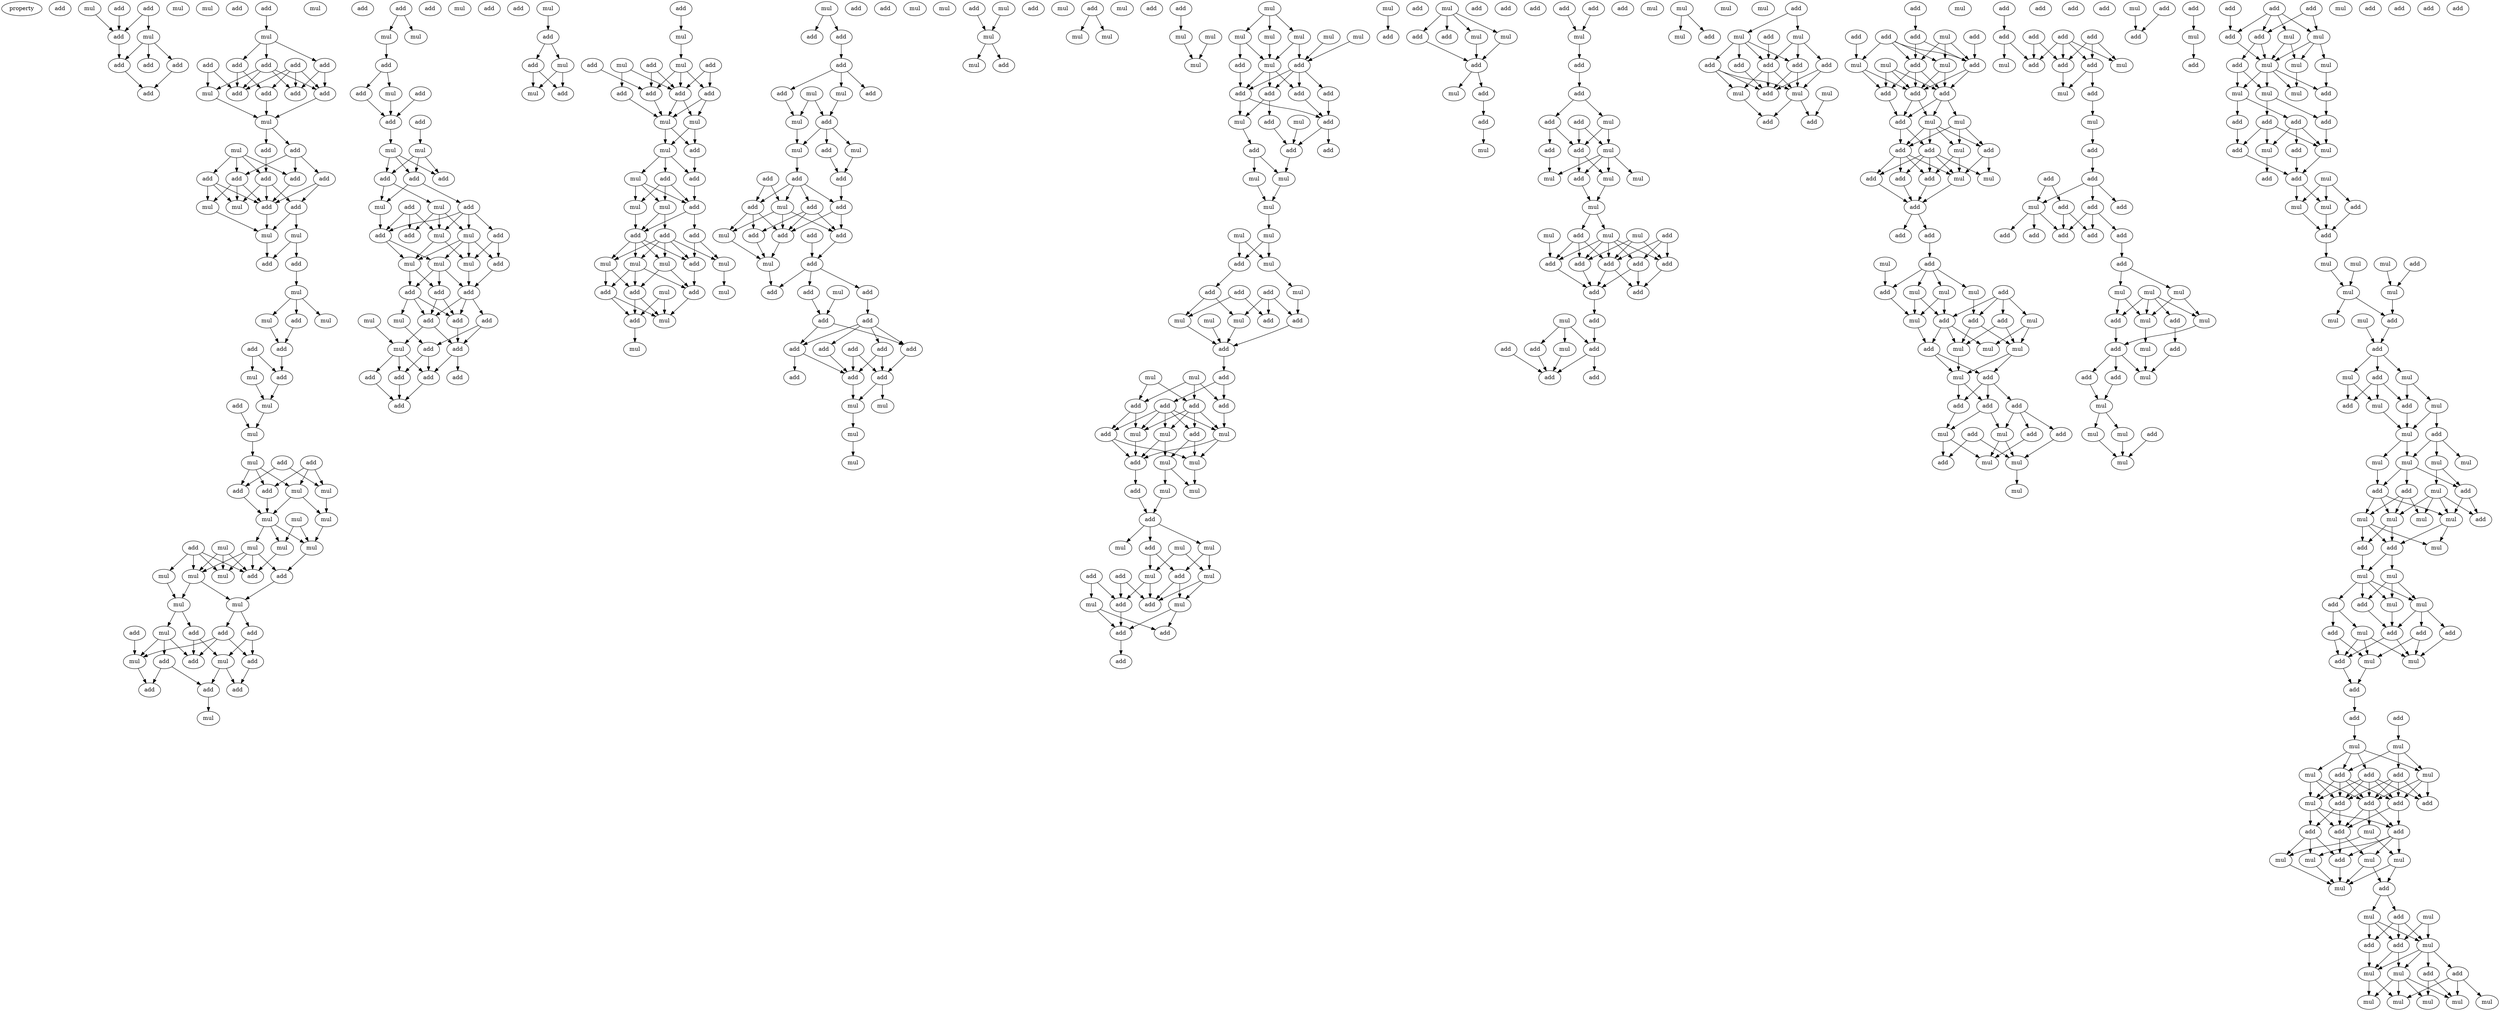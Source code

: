 digraph {
    node [fontcolor=black]
    property [mul=2,lf=2.0]
    0 [ label = add ];
    1 [ label = mul ];
    2 [ label = mul ];
    3 [ label = add ];
    4 [ label = add ];
    5 [ label = mul ];
    6 [ label = add ];
    7 [ label = add ];
    8 [ label = mul ];
    9 [ label = add ];
    10 [ label = add ];
    11 [ label = add ];
    12 [ label = add ];
    13 [ label = add ];
    14 [ label = mul ];
    15 [ label = mul ];
    16 [ label = add ];
    17 [ label = add ];
    18 [ label = add ];
    19 [ label = add ];
    20 [ label = add ];
    21 [ label = add ];
    22 [ label = mul ];
    23 [ label = add ];
    24 [ label = add ];
    25 [ label = add ];
    26 [ label = mul ];
    27 [ label = add ];
    28 [ label = add ];
    29 [ label = mul ];
    30 [ label = add ];
    31 [ label = add ];
    32 [ label = add ];
    33 [ label = add ];
    34 [ label = add ];
    35 [ label = mul ];
    36 [ label = add ];
    37 [ label = add ];
    38 [ label = mul ];
    39 [ label = mul ];
    40 [ label = mul ];
    41 [ label = add ];
    42 [ label = add ];
    43 [ label = mul ];
    44 [ label = add ];
    45 [ label = mul ];
    46 [ label = mul ];
    47 [ label = add ];
    48 [ label = add ];
    49 [ label = mul ];
    50 [ label = add ];
    51 [ label = add ];
    52 [ label = add ];
    53 [ label = mul ];
    54 [ label = mul ];
    55 [ label = add ];
    56 [ label = add ];
    57 [ label = mul ];
    58 [ label = mul ];
    59 [ label = mul ];
    60 [ label = add ];
    61 [ label = add ];
    62 [ label = mul ];
    63 [ label = mul ];
    64 [ label = mul ];
    65 [ label = mul ];
    66 [ label = mul ];
    67 [ label = add ];
    68 [ label = mul ];
    69 [ label = mul ];
    70 [ label = mul ];
    71 [ label = add ];
    72 [ label = add ];
    73 [ label = mul ];
    74 [ label = mul ];
    75 [ label = mul ];
    76 [ label = mul ];
    77 [ label = add ];
    78 [ label = mul ];
    79 [ label = add ];
    80 [ label = add ];
    81 [ label = add ];
    82 [ label = add ];
    83 [ label = add ];
    84 [ label = mul ];
    85 [ label = add ];
    86 [ label = mul ];
    87 [ label = add ];
    88 [ label = add ];
    89 [ label = add ];
    90 [ label = add ];
    91 [ label = mul ];
    92 [ label = mul ];
    93 [ label = mul ];
    94 [ label = add ];
    95 [ label = add ];
    96 [ label = add ];
    97 [ label = mul ];
    98 [ label = mul ];
    99 [ label = add ];
    100 [ label = add ];
    101 [ label = add ];
    102 [ label = mul ];
    103 [ label = mul ];
    104 [ label = add ];
    105 [ label = add ];
    106 [ label = add ];
    107 [ label = add ];
    108 [ label = add ];
    109 [ label = mul ];
    110 [ label = mul ];
    111 [ label = mul ];
    112 [ label = mul ];
    113 [ label = add ];
    114 [ label = add ];
    115 [ label = add ];
    116 [ label = mul ];
    117 [ label = add ];
    118 [ label = mul ];
    119 [ label = mul ];
    120 [ label = add ];
    121 [ label = add ];
    122 [ label = add ];
    123 [ label = add ];
    124 [ label = mul ];
    125 [ label = mul ];
    126 [ label = add ];
    127 [ label = add ];
    128 [ label = add ];
    129 [ label = mul ];
    130 [ label = add ];
    131 [ label = add ];
    132 [ label = add ];
    133 [ label = add ];
    134 [ label = add ];
    135 [ label = add ];
    136 [ label = add ];
    137 [ label = add ];
    138 [ label = mul ];
    139 [ label = add ];
    140 [ label = add ];
    141 [ label = mul ];
    142 [ label = mul ];
    143 [ label = add ];
    144 [ label = add ];
    145 [ label = mul ];
    146 [ label = add ];
    147 [ label = add ];
    148 [ label = add ];
    149 [ label = mul ];
    150 [ label = mul ];
    151 [ label = add ];
    152 [ label = add ];
    153 [ label = add ];
    154 [ label = add ];
    155 [ label = mul ];
    156 [ label = mul ];
    157 [ label = add ];
    158 [ label = mul ];
    159 [ label = mul ];
    160 [ label = add ];
    161 [ label = add ];
    162 [ label = mul ];
    163 [ label = add ];
    164 [ label = mul ];
    165 [ label = add ];
    166 [ label = add ];
    167 [ label = add ];
    168 [ label = mul ];
    169 [ label = mul ];
    170 [ label = add ];
    171 [ label = mul ];
    172 [ label = mul ];
    173 [ label = add ];
    174 [ label = mul ];
    175 [ label = add ];
    176 [ label = add ];
    177 [ label = mul ];
    178 [ label = mul ];
    179 [ label = add ];
    180 [ label = mul ];
    181 [ label = mul ];
    182 [ label = add ];
    183 [ label = add ];
    184 [ label = add ];
    185 [ label = add ];
    186 [ label = add ];
    187 [ label = mul ];
    188 [ label = add ];
    189 [ label = add ];
    190 [ label = mul ];
    191 [ label = add ];
    192 [ label = mul ];
    193 [ label = mul ];
    194 [ label = mul ];
    195 [ label = add ];
    196 [ label = mul ];
    197 [ label = add ];
    198 [ label = mul ];
    199 [ label = add ];
    200 [ label = add ];
    201 [ label = add ];
    202 [ label = add ];
    203 [ label = add ];
    204 [ label = mul ];
    205 [ label = add ];
    206 [ label = mul ];
    207 [ label = add ];
    208 [ label = add ];
    209 [ label = add ];
    210 [ label = add ];
    211 [ label = mul ];
    212 [ label = add ];
    213 [ label = mul ];
    214 [ label = add ];
    215 [ label = add ];
    216 [ label = add ];
    217 [ label = add ];
    218 [ label = add ];
    219 [ label = add ];
    220 [ label = add ];
    221 [ label = add ];
    222 [ label = add ];
    223 [ label = add ];
    224 [ label = add ];
    225 [ label = add ];
    226 [ label = mul ];
    227 [ label = mul ];
    228 [ label = mul ];
    229 [ label = mul ];
    230 [ label = add ];
    231 [ label = mul ];
    232 [ label = add ];
    233 [ label = mul ];
    234 [ label = mul ];
    235 [ label = add ];
    236 [ label = mul ];
    237 [ label = add ];
    238 [ label = mul ];
    239 [ label = mul ];
    240 [ label = add ];
    241 [ label = mul ];
    242 [ label = add ];
    243 [ label = mul ];
    244 [ label = mul ];
    245 [ label = mul ];
    246 [ label = mul ];
    247 [ label = mul ];
    248 [ label = mul ];
    249 [ label = mul ];
    250 [ label = mul ];
    251 [ label = mul ];
    252 [ label = mul ];
    253 [ label = add ];
    254 [ label = add ];
    255 [ label = add ];
    256 [ label = add ];
    257 [ label = add ];
    258 [ label = add ];
    259 [ label = add ];
    260 [ label = mul ];
    261 [ label = mul ];
    262 [ label = add ];
    263 [ label = add ];
    264 [ label = add ];
    265 [ label = add ];
    266 [ label = mul ];
    267 [ label = mul ];
    268 [ label = mul ];
    269 [ label = mul ];
    270 [ label = mul ];
    271 [ label = add ];
    272 [ label = add ];
    273 [ label = mul ];
    274 [ label = add ];
    275 [ label = mul ];
    276 [ label = add ];
    277 [ label = add ];
    278 [ label = add ];
    279 [ label = mul ];
    280 [ label = add ];
    281 [ label = mul ];
    282 [ label = mul ];
    283 [ label = add ];
    284 [ label = mul ];
    285 [ label = add ];
    286 [ label = mul ];
    287 [ label = add ];
    288 [ label = mul ];
    289 [ label = add ];
    290 [ label = add ];
    291 [ label = add ];
    292 [ label = add ];
    293 [ label = mul ];
    294 [ label = add ];
    295 [ label = add ];
    296 [ label = mul ];
    297 [ label = mul ];
    298 [ label = mul ];
    299 [ label = add ];
    300 [ label = mul ];
    301 [ label = mul ];
    302 [ label = mul ];
    303 [ label = add ];
    304 [ label = add ];
    305 [ label = mul ];
    306 [ label = add ];
    307 [ label = mul ];
    308 [ label = mul ];
    309 [ label = mul ];
    310 [ label = mul ];
    311 [ label = add ];
    312 [ label = add ];
    313 [ label = add ];
    314 [ label = mul ];
    315 [ label = mul ];
    316 [ label = add ];
    317 [ label = add ];
    318 [ label = add ];
    319 [ label = add ];
    320 [ label = mul ];
    321 [ label = add ];
    322 [ label = add ];
    323 [ label = add ];
    324 [ label = add ];
    325 [ label = mul ];
    326 [ label = mul ];
    327 [ label = add ];
    328 [ label = mul ];
    329 [ label = add ];
    330 [ label = add ];
    331 [ label = add ];
    332 [ label = add ];
    333 [ label = add ];
    334 [ label = add ];
    335 [ label = add ];
    336 [ label = mul ];
    337 [ label = mul ];
    338 [ label = mul ];
    339 [ label = mul ];
    340 [ label = mul ];
    341 [ label = add ];
    342 [ label = add ];
    343 [ label = add ];
    344 [ label = add ];
    345 [ label = mul ];
    346 [ label = mul ];
    347 [ label = add ];
    348 [ label = add ];
    349 [ label = mul ];
    350 [ label = add ];
    351 [ label = mul ];
    352 [ label = mul ];
    353 [ label = mul ];
    354 [ label = add ];
    355 [ label = mul ];
    356 [ label = mul ];
    357 [ label = add ];
    358 [ label = mul ];
    359 [ label = add ];
    360 [ label = mul ];
    361 [ label = add ];
    362 [ label = add ];
    363 [ label = add ];
    364 [ label = add ];
    365 [ label = add ];
    366 [ label = add ];
    367 [ label = add ];
    368 [ label = mul ];
    369 [ label = add ];
    370 [ label = add ];
    371 [ label = add ];
    372 [ label = add ];
    373 [ label = mul ];
    374 [ label = add ];
    375 [ label = add ];
    376 [ label = mul ];
    377 [ label = add ];
    378 [ label = add ];
    379 [ label = mul ];
    380 [ label = mul ];
    381 [ label = add ];
    382 [ label = add ];
    383 [ label = add ];
    384 [ label = add ];
    385 [ label = add ];
    386 [ label = mul ];
    387 [ label = mul ];
    388 [ label = add ];
    389 [ label = mul ];
    390 [ label = add ];
    391 [ label = add ];
    392 [ label = add ];
    393 [ label = mul ];
    394 [ label = add ];
    395 [ label = add ];
    396 [ label = add ];
    397 [ label = add ];
    398 [ label = mul ];
    399 [ label = mul ];
    400 [ label = add ];
    401 [ label = add ];
    402 [ label = mul ];
    403 [ label = add ];
    404 [ label = add ];
    405 [ label = add ];
    406 [ label = mul ];
    407 [ label = add ];
    408 [ label = mul ];
    409 [ label = add ];
    410 [ label = add ];
    411 [ label = add ];
    412 [ label = mul ];
    413 [ label = add ];
    414 [ label = add ];
    415 [ label = add ];
    416 [ label = mul ];
    417 [ label = mul ];
    418 [ label = add ];
    419 [ label = add ];
    420 [ label = add ];
    421 [ label = mul ];
    422 [ label = add ];
    423 [ label = mul ];
    424 [ label = add ];
    425 [ label = mul ];
    426 [ label = mul ];
    427 [ label = add ];
    428 [ label = mul ];
    429 [ label = add ];
    430 [ label = add ];
    431 [ label = add ];
    432 [ label = mul ];
    433 [ label = mul ];
    434 [ label = add ];
    435 [ label = mul ];
    436 [ label = mul ];
    437 [ label = mul ];
    438 [ label = add ];
    439 [ label = mul ];
    440 [ label = add ];
    441 [ label = add ];
    442 [ label = add ];
    443 [ label = mul ];
    444 [ label = mul ];
    445 [ label = add ];
    446 [ label = add ];
    447 [ label = add ];
    448 [ label = add ];
    449 [ label = mul ];
    450 [ label = mul ];
    451 [ label = mul ];
    452 [ label = add ];
    453 [ label = add ];
    454 [ label = add ];
    455 [ label = add ];
    456 [ label = add ];
    457 [ label = add ];
    458 [ label = mul ];
    459 [ label = add ];
    460 [ label = add ];
    461 [ label = mul ];
    462 [ label = mul ];
    463 [ label = add ];
    464 [ label = mul ];
    465 [ label = add ];
    466 [ label = add ];
    467 [ label = add ];
    468 [ label = add ];
    469 [ label = add ];
    470 [ label = mul ];
    471 [ label = add ];
    472 [ label = add ];
    473 [ label = add ];
    474 [ label = add ];
    475 [ label = add ];
    476 [ label = add ];
    477 [ label = add ];
    478 [ label = add ];
    479 [ label = mul ];
    480 [ label = mul ];
    481 [ label = mul ];
    482 [ label = mul ];
    483 [ label = add ];
    484 [ label = add ];
    485 [ label = mul ];
    486 [ label = mul ];
    487 [ label = add ];
    488 [ label = add ];
    489 [ label = add ];
    490 [ label = mul ];
    491 [ label = add ];
    492 [ label = mul ];
    493 [ label = mul ];
    494 [ label = add ];
    495 [ label = mul ];
    496 [ label = add ];
    497 [ label = add ];
    498 [ label = mul ];
    499 [ label = mul ];
    500 [ label = add ];
    501 [ label = add ];
    502 [ label = add ];
    503 [ label = mul ];
    504 [ label = add ];
    505 [ label = add ];
    506 [ label = add ];
    507 [ label = add ];
    508 [ label = mul ];
    509 [ label = add ];
    510 [ label = mul ];
    511 [ label = add ];
    512 [ label = mul ];
    513 [ label = mul ];
    514 [ label = add ];
    515 [ label = mul ];
    516 [ label = mul ];
    517 [ label = mul ];
    518 [ label = mul ];
    519 [ label = add ];
    520 [ label = add ];
    521 [ label = add ];
    522 [ label = add ];
    523 [ label = add ];
    524 [ label = mul ];
    525 [ label = mul ];
    526 [ label = mul ];
    527 [ label = add ];
    528 [ label = add ];
    529 [ label = add ];
    530 [ label = add ];
    531 [ label = mul ];
    532 [ label = mul ];
    533 [ label = mul ];
    534 [ label = add ];
    535 [ label = add ];
    536 [ label = add ];
    537 [ label = mul ];
    538 [ label = mul ];
    539 [ label = mul ];
    540 [ label = add ];
    541 [ label = mul ];
    542 [ label = mul ];
    543 [ label = mul ];
    544 [ label = add ];
    545 [ label = mul ];
    546 [ label = add ];
    547 [ label = add ];
    548 [ label = mul ];
    549 [ label = mul ];
    550 [ label = add ];
    551 [ label = add ];
    552 [ label = mul ];
    553 [ label = mul ];
    554 [ label = add ];
    555 [ label = add ];
    556 [ label = mul ];
    557 [ label = mul ];
    558 [ label = mul ];
    559 [ label = mul ];
    560 [ label = mul ];
    561 [ label = add ];
    562 [ label = add ];
    563 [ label = mul ];
    564 [ label = add ];
    565 [ label = add ];
    566 [ label = mul ];
    567 [ label = mul ];
    568 [ label = mul ];
    569 [ label = mul ];
    570 [ label = add ];
    571 [ label = mul ];
    572 [ label = add ];
    573 [ label = mul ];
    574 [ label = mul ];
    575 [ label = add ];
    576 [ label = mul ];
    577 [ label = add ];
    578 [ label = mul ];
    579 [ label = add ];
    580 [ label = add ];
    581 [ label = add ];
    582 [ label = add ];
    583 [ label = mul ];
    584 [ label = mul ];
    585 [ label = mul ];
    586 [ label = add ];
    587 [ label = add ];
    588 [ label = add ];
    589 [ label = add ];
    590 [ label = add ];
    591 [ label = mul ];
    592 [ label = mul ];
    593 [ label = add ];
    594 [ label = mul ];
    595 [ label = mul ];
    596 [ label = add ];
    597 [ label = add ];
    598 [ label = mul ];
    599 [ label = add ];
    600 [ label = add ];
    601 [ label = add ];
    602 [ label = add ];
    603 [ label = add ];
    604 [ label = add ];
    605 [ label = mul ];
    606 [ label = add ];
    607 [ label = mul ];
    608 [ label = add ];
    609 [ label = mul ];
    610 [ label = mul ];
    611 [ label = mul ];
    612 [ label = mul ];
    613 [ label = add ];
    614 [ label = mul ];
    615 [ label = mul ];
    616 [ label = add ];
    617 [ label = add ];
    618 [ label = add ];
    619 [ label = mul ];
    620 [ label = add ];
    621 [ label = mul ];
    622 [ label = add ];
    623 [ label = mul ];
    624 [ label = add ];
    625 [ label = mul ];
    626 [ label = mul ];
    627 [ label = mul ];
    628 [ label = mul ];
    629 [ label = mul ];
    1 -> 6 [ name = 0 ];
    3 -> 5 [ name = 1 ];
    3 -> 6 [ name = 2 ];
    4 -> 6 [ name = 3 ];
    5 -> 7 [ name = 4 ];
    5 -> 10 [ name = 5 ];
    5 -> 11 [ name = 6 ];
    6 -> 11 [ name = 7 ];
    10 -> 12 [ name = 8 ];
    11 -> 12 [ name = 9 ];
    13 -> 15 [ name = 10 ];
    15 -> 16 [ name = 11 ];
    15 -> 18 [ name = 12 ];
    15 -> 20 [ name = 13 ];
    16 -> 24 [ name = 14 ];
    16 -> 25 [ name = 15 ];
    17 -> 21 [ name = 16 ];
    17 -> 23 [ name = 17 ];
    17 -> 24 [ name = 18 ];
    17 -> 25 [ name = 19 ];
    18 -> 21 [ name = 20 ];
    18 -> 23 [ name = 21 ];
    19 -> 21 [ name = 22 ];
    19 -> 22 [ name = 23 ];
    20 -> 21 [ name = 24 ];
    20 -> 22 [ name = 25 ];
    20 -> 24 [ name = 26 ];
    20 -> 25 [ name = 27 ];
    22 -> 26 [ name = 28 ];
    23 -> 26 [ name = 29 ];
    25 -> 26 [ name = 30 ];
    26 -> 27 [ name = 31 ];
    26 -> 28 [ name = 32 ];
    27 -> 31 [ name = 33 ];
    27 -> 32 [ name = 34 ];
    27 -> 34 [ name = 35 ];
    28 -> 30 [ name = 36 ];
    29 -> 30 [ name = 37 ];
    29 -> 32 [ name = 38 ];
    29 -> 33 [ name = 39 ];
    29 -> 34 [ name = 40 ];
    30 -> 36 [ name = 41 ];
    30 -> 37 [ name = 42 ];
    30 -> 38 [ name = 43 ];
    31 -> 36 [ name = 44 ];
    31 -> 37 [ name = 45 ];
    32 -> 37 [ name = 46 ];
    33 -> 35 [ name = 47 ];
    33 -> 37 [ name = 48 ];
    33 -> 38 [ name = 49 ];
    34 -> 35 [ name = 50 ];
    34 -> 37 [ name = 51 ];
    34 -> 38 [ name = 52 ];
    35 -> 39 [ name = 53 ];
    36 -> 39 [ name = 54 ];
    36 -> 40 [ name = 55 ];
    37 -> 39 [ name = 56 ];
    39 -> 41 [ name = 57 ];
    40 -> 41 [ name = 58 ];
    40 -> 42 [ name = 59 ];
    42 -> 43 [ name = 60 ];
    43 -> 44 [ name = 61 ];
    43 -> 45 [ name = 62 ];
    43 -> 46 [ name = 63 ];
    44 -> 48 [ name = 64 ];
    46 -> 48 [ name = 65 ];
    47 -> 49 [ name = 66 ];
    47 -> 50 [ name = 67 ];
    48 -> 50 [ name = 68 ];
    49 -> 53 [ name = 69 ];
    50 -> 53 [ name = 70 ];
    52 -> 54 [ name = 71 ];
    53 -> 54 [ name = 72 ];
    54 -> 57 [ name = 73 ];
    55 -> 58 [ name = 74 ];
    55 -> 59 [ name = 75 ];
    55 -> 61 [ name = 76 ];
    56 -> 59 [ name = 77 ];
    56 -> 60 [ name = 78 ];
    57 -> 58 [ name = 79 ];
    57 -> 60 [ name = 80 ];
    57 -> 61 [ name = 81 ];
    58 -> 62 [ name = 82 ];
    58 -> 64 [ name = 83 ];
    59 -> 62 [ name = 84 ];
    60 -> 64 [ name = 85 ];
    61 -> 64 [ name = 86 ];
    62 -> 69 [ name = 87 ];
    63 -> 68 [ name = 88 ];
    63 -> 69 [ name = 89 ];
    64 -> 65 [ name = 90 ];
    64 -> 68 [ name = 91 ];
    64 -> 69 [ name = 92 ];
    65 -> 71 [ name = 93 ];
    65 -> 72 [ name = 94 ];
    65 -> 73 [ name = 95 ];
    65 -> 74 [ name = 96 ];
    66 -> 71 [ name = 97 ];
    66 -> 73 [ name = 98 ];
    66 -> 74 [ name = 99 ];
    67 -> 70 [ name = 100 ];
    67 -> 71 [ name = 101 ];
    67 -> 73 [ name = 102 ];
    67 -> 74 [ name = 103 ];
    68 -> 71 [ name = 104 ];
    69 -> 72 [ name = 105 ];
    70 -> 75 [ name = 106 ];
    72 -> 76 [ name = 107 ];
    73 -> 75 [ name = 108 ];
    73 -> 76 [ name = 109 ];
    75 -> 77 [ name = 110 ];
    75 -> 78 [ name = 111 ];
    76 -> 80 [ name = 112 ];
    76 -> 81 [ name = 113 ];
    77 -> 82 [ name = 114 ];
    77 -> 86 [ name = 115 ];
    78 -> 82 [ name = 116 ];
    78 -> 83 [ name = 117 ];
    78 -> 84 [ name = 118 ];
    79 -> 84 [ name = 119 ];
    80 -> 82 [ name = 120 ];
    80 -> 84 [ name = 121 ];
    80 -> 85 [ name = 122 ];
    81 -> 85 [ name = 123 ];
    81 -> 86 [ name = 124 ];
    83 -> 88 [ name = 125 ];
    83 -> 90 [ name = 126 ];
    84 -> 90 [ name = 127 ];
    85 -> 89 [ name = 128 ];
    86 -> 88 [ name = 129 ];
    86 -> 89 [ name = 130 ];
    87 -> 92 [ name = 131 ];
    87 -> 93 [ name = 132 ];
    88 -> 91 [ name = 133 ];
    92 -> 94 [ name = 134 ];
    94 -> 98 [ name = 135 ];
    94 -> 99 [ name = 136 ];
    95 -> 100 [ name = 137 ];
    98 -> 100 [ name = 138 ];
    99 -> 100 [ name = 139 ];
    100 -> 102 [ name = 140 ];
    101 -> 103 [ name = 141 ];
    102 -> 104 [ name = 142 ];
    102 -> 105 [ name = 143 ];
    102 -> 106 [ name = 144 ];
    103 -> 104 [ name = 145 ];
    103 -> 105 [ name = 146 ];
    103 -> 106 [ name = 147 ];
    104 -> 109 [ name = 148 ];
    104 -> 110 [ name = 149 ];
    106 -> 107 [ name = 150 ];
    106 -> 109 [ name = 151 ];
    107 -> 111 [ name = 152 ];
    107 -> 112 [ name = 153 ];
    107 -> 113 [ name = 154 ];
    107 -> 114 [ name = 155 ];
    108 -> 111 [ name = 156 ];
    108 -> 113 [ name = 157 ];
    108 -> 115 [ name = 158 ];
    109 -> 113 [ name = 159 ];
    110 -> 111 [ name = 160 ];
    110 -> 112 [ name = 161 ];
    110 -> 115 [ name = 162 ];
    111 -> 116 [ name = 163 ];
    111 -> 119 [ name = 164 ];
    112 -> 116 [ name = 165 ];
    112 -> 117 [ name = 166 ];
    112 -> 118 [ name = 167 ];
    112 -> 119 [ name = 168 ];
    113 -> 116 [ name = 169 ];
    113 -> 118 [ name = 170 ];
    114 -> 117 [ name = 171 ];
    114 -> 119 [ name = 172 ];
    116 -> 121 [ name = 173 ];
    116 -> 122 [ name = 174 ];
    117 -> 120 [ name = 175 ];
    118 -> 120 [ name = 176 ];
    118 -> 121 [ name = 177 ];
    118 -> 122 [ name = 178 ];
    119 -> 120 [ name = 179 ];
    120 -> 123 [ name = 180 ];
    120 -> 126 [ name = 181 ];
    120 -> 127 [ name = 182 ];
    121 -> 123 [ name = 183 ];
    121 -> 126 [ name = 184 ];
    122 -> 123 [ name = 185 ];
    122 -> 124 [ name = 186 ];
    122 -> 126 [ name = 187 ];
    123 -> 130 [ name = 188 ];
    124 -> 128 [ name = 189 ];
    125 -> 129 [ name = 190 ];
    126 -> 129 [ name = 191 ];
    126 -> 130 [ name = 192 ];
    127 -> 128 [ name = 193 ];
    127 -> 130 [ name = 194 ];
    128 -> 131 [ name = 195 ];
    128 -> 134 [ name = 196 ];
    129 -> 131 [ name = 197 ];
    129 -> 133 [ name = 198 ];
    129 -> 134 [ name = 199 ];
    130 -> 131 [ name = 200 ];
    130 -> 132 [ name = 201 ];
    131 -> 135 [ name = 202 ];
    133 -> 135 [ name = 203 ];
    134 -> 135 [ name = 204 ];
    138 -> 139 [ name = 205 ];
    139 -> 140 [ name = 206 ];
    139 -> 141 [ name = 207 ];
    140 -> 142 [ name = 208 ];
    140 -> 143 [ name = 209 ];
    141 -> 142 [ name = 210 ];
    141 -> 143 [ name = 211 ];
    144 -> 145 [ name = 212 ];
    145 -> 149 [ name = 213 ];
    146 -> 153 [ name = 214 ];
    146 -> 154 [ name = 215 ];
    147 -> 152 [ name = 216 ];
    147 -> 153 [ name = 217 ];
    148 -> 152 [ name = 218 ];
    149 -> 152 [ name = 219 ];
    149 -> 153 [ name = 220 ];
    149 -> 154 [ name = 221 ];
    150 -> 151 [ name = 222 ];
    150 -> 153 [ name = 223 ];
    151 -> 155 [ name = 224 ];
    152 -> 155 [ name = 225 ];
    153 -> 155 [ name = 226 ];
    153 -> 156 [ name = 227 ];
    154 -> 155 [ name = 228 ];
    154 -> 156 [ name = 229 ];
    155 -> 157 [ name = 230 ];
    155 -> 158 [ name = 231 ];
    156 -> 157 [ name = 232 ];
    156 -> 158 [ name = 233 ];
    157 -> 160 [ name = 234 ];
    158 -> 159 [ name = 235 ];
    158 -> 160 [ name = 236 ];
    158 -> 161 [ name = 237 ];
    159 -> 162 [ name = 238 ];
    159 -> 163 [ name = 239 ];
    159 -> 164 [ name = 240 ];
    160 -> 163 [ name = 241 ];
    161 -> 162 [ name = 242 ];
    161 -> 163 [ name = 243 ];
    161 -> 164 [ name = 244 ];
    162 -> 165 [ name = 245 ];
    162 -> 167 [ name = 246 ];
    163 -> 165 [ name = 247 ];
    163 -> 166 [ name = 248 ];
    164 -> 165 [ name = 249 ];
    165 -> 168 [ name = 250 ];
    165 -> 170 [ name = 251 ];
    165 -> 171 [ name = 252 ];
    165 -> 172 [ name = 253 ];
    166 -> 169 [ name = 254 ];
    166 -> 170 [ name = 255 ];
    167 -> 168 [ name = 256 ];
    167 -> 169 [ name = 257 ];
    167 -> 170 [ name = 258 ];
    167 -> 171 [ name = 259 ];
    167 -> 172 [ name = 260 ];
    168 -> 173 [ name = 261 ];
    168 -> 175 [ name = 262 ];
    169 -> 174 [ name = 263 ];
    170 -> 173 [ name = 264 ];
    171 -> 175 [ name = 265 ];
    171 -> 176 [ name = 266 ];
    172 -> 173 [ name = 267 ];
    172 -> 175 [ name = 268 ];
    172 -> 176 [ name = 269 ];
    173 -> 178 [ name = 270 ];
    175 -> 178 [ name = 271 ];
    175 -> 179 [ name = 272 ];
    176 -> 178 [ name = 273 ];
    176 -> 179 [ name = 274 ];
    177 -> 178 [ name = 275 ];
    177 -> 179 [ name = 276 ];
    179 -> 180 [ name = 277 ];
    181 -> 182 [ name = 278 ];
    181 -> 183 [ name = 279 ];
    183 -> 185 [ name = 280 ];
    185 -> 187 [ name = 281 ];
    185 -> 188 [ name = 282 ];
    185 -> 189 [ name = 283 ];
    187 -> 191 [ name = 284 ];
    188 -> 192 [ name = 285 ];
    190 -> 191 [ name = 286 ];
    190 -> 192 [ name = 287 ];
    191 -> 194 [ name = 288 ];
    191 -> 195 [ name = 289 ];
    191 -> 196 [ name = 290 ];
    192 -> 194 [ name = 291 ];
    194 -> 200 [ name = 292 ];
    195 -> 199 [ name = 293 ];
    196 -> 199 [ name = 294 ];
    197 -> 202 [ name = 295 ];
    197 -> 204 [ name = 296 ];
    199 -> 203 [ name = 297 ];
    200 -> 201 [ name = 298 ];
    200 -> 202 [ name = 299 ];
    200 -> 203 [ name = 300 ];
    200 -> 204 [ name = 301 ];
    201 -> 205 [ name = 302 ];
    201 -> 207 [ name = 303 ];
    201 -> 209 [ name = 304 ];
    202 -> 205 [ name = 305 ];
    202 -> 206 [ name = 306 ];
    202 -> 209 [ name = 307 ];
    203 -> 207 [ name = 308 ];
    203 -> 209 [ name = 309 ];
    204 -> 206 [ name = 310 ];
    204 -> 207 [ name = 311 ];
    204 -> 209 [ name = 312 ];
    205 -> 211 [ name = 313 ];
    206 -> 211 [ name = 314 ];
    207 -> 210 [ name = 315 ];
    208 -> 210 [ name = 316 ];
    209 -> 211 [ name = 317 ];
    210 -> 212 [ name = 318 ];
    210 -> 214 [ name = 319 ];
    210 -> 215 [ name = 320 ];
    211 -> 214 [ name = 321 ];
    212 -> 217 [ name = 322 ];
    213 -> 217 [ name = 323 ];
    215 -> 216 [ name = 324 ];
    216 -> 218 [ name = 325 ];
    216 -> 219 [ name = 326 ];
    216 -> 220 [ name = 327 ];
    216 -> 222 [ name = 328 ];
    217 -> 219 [ name = 329 ];
    217 -> 220 [ name = 330 ];
    218 -> 224 [ name = 331 ];
    218 -> 225 [ name = 332 ];
    219 -> 225 [ name = 333 ];
    220 -> 223 [ name = 334 ];
    220 -> 224 [ name = 335 ];
    221 -> 224 [ name = 336 ];
    221 -> 225 [ name = 337 ];
    222 -> 224 [ name = 338 ];
    224 -> 227 [ name = 339 ];
    225 -> 226 [ name = 340 ];
    225 -> 227 [ name = 341 ];
    227 -> 228 [ name = 342 ];
    228 -> 229 [ name = 343 ];
    230 -> 233 [ name = 344 ];
    231 -> 233 [ name = 345 ];
    233 -> 234 [ name = 346 ];
    233 -> 235 [ name = 347 ];
    237 -> 239 [ name = 348 ];
    237 -> 241 [ name = 349 ];
    242 -> 243 [ name = 350 ];
    243 -> 245 [ name = 351 ];
    244 -> 245 [ name = 352 ];
    246 -> 247 [ name = 353 ];
    246 -> 249 [ name = 354 ];
    246 -> 251 [ name = 355 ];
    247 -> 252 [ name = 356 ];
    247 -> 254 [ name = 357 ];
    248 -> 254 [ name = 358 ];
    249 -> 252 [ name = 359 ];
    250 -> 254 [ name = 360 ];
    251 -> 252 [ name = 361 ];
    251 -> 253 [ name = 362 ];
    252 -> 255 [ name = 363 ];
    252 -> 256 [ name = 364 ];
    252 -> 257 [ name = 365 ];
    253 -> 257 [ name = 366 ];
    254 -> 255 [ name = 367 ];
    254 -> 256 [ name = 368 ];
    254 -> 257 [ name = 369 ];
    254 -> 258 [ name = 370 ];
    255 -> 261 [ name = 371 ];
    255 -> 262 [ name = 372 ];
    256 -> 259 [ name = 373 ];
    257 -> 259 [ name = 374 ];
    257 -> 261 [ name = 375 ];
    258 -> 259 [ name = 376 ];
    259 -> 263 [ name = 377 ];
    259 -> 264 [ name = 378 ];
    260 -> 264 [ name = 379 ];
    261 -> 265 [ name = 380 ];
    262 -> 264 [ name = 381 ];
    264 -> 267 [ name = 382 ];
    265 -> 266 [ name = 383 ];
    265 -> 267 [ name = 384 ];
    266 -> 268 [ name = 385 ];
    267 -> 268 [ name = 386 ];
    268 -> 270 [ name = 387 ];
    269 -> 271 [ name = 388 ];
    270 -> 274 [ name = 389 ];
    270 -> 275 [ name = 390 ];
    273 -> 274 [ name = 391 ];
    273 -> 275 [ name = 392 ];
    274 -> 276 [ name = 393 ];
    275 -> 279 [ name = 394 ];
    276 -> 281 [ name = 395 ];
    276 -> 282 [ name = 396 ];
    277 -> 280 [ name = 397 ];
    277 -> 282 [ name = 398 ];
    277 -> 283 [ name = 399 ];
    278 -> 280 [ name = 400 ];
    278 -> 281 [ name = 401 ];
    279 -> 283 [ name = 402 ];
    281 -> 285 [ name = 403 ];
    282 -> 285 [ name = 404 ];
    283 -> 285 [ name = 405 ];
    284 -> 285 [ name = 406 ];
    285 -> 287 [ name = 407 ];
    286 -> 290 [ name = 408 ];
    286 -> 291 [ name = 409 ];
    286 -> 292 [ name = 410 ];
    287 -> 289 [ name = 411 ];
    287 -> 291 [ name = 412 ];
    288 -> 290 [ name = 413 ];
    288 -> 292 [ name = 414 ];
    289 -> 293 [ name = 415 ];
    289 -> 294 [ name = 416 ];
    289 -> 295 [ name = 417 ];
    289 -> 296 [ name = 418 ];
    289 -> 297 [ name = 419 ];
    290 -> 293 [ name = 420 ];
    290 -> 295 [ name = 421 ];
    290 -> 296 [ name = 422 ];
    290 -> 297 [ name = 423 ];
    291 -> 296 [ name = 424 ];
    292 -> 293 [ name = 425 ];
    292 -> 294 [ name = 426 ];
    293 -> 299 [ name = 427 ];
    294 -> 298 [ name = 428 ];
    294 -> 299 [ name = 429 ];
    295 -> 298 [ name = 430 ];
    295 -> 300 [ name = 431 ];
    296 -> 298 [ name = 432 ];
    296 -> 299 [ name = 433 ];
    297 -> 299 [ name = 434 ];
    297 -> 300 [ name = 435 ];
    298 -> 302 [ name = 436 ];
    299 -> 303 [ name = 437 ];
    300 -> 301 [ name = 438 ];
    300 -> 302 [ name = 439 ];
    301 -> 304 [ name = 440 ];
    303 -> 304 [ name = 441 ];
    304 -> 306 [ name = 442 ];
    304 -> 307 [ name = 443 ];
    304 -> 308 [ name = 444 ];
    305 -> 309 [ name = 445 ];
    305 -> 310 [ name = 446 ];
    306 -> 309 [ name = 447 ];
    306 -> 312 [ name = 448 ];
    307 -> 310 [ name = 449 ];
    307 -> 312 [ name = 450 ];
    309 -> 316 [ name = 451 ];
    309 -> 317 [ name = 452 ];
    310 -> 315 [ name = 453 ];
    310 -> 317 [ name = 454 ];
    311 -> 314 [ name = 455 ];
    311 -> 316 [ name = 456 ];
    312 -> 315 [ name = 457 ];
    312 -> 317 [ name = 458 ];
    313 -> 316 [ name = 459 ];
    313 -> 317 [ name = 460 ];
    314 -> 318 [ name = 461 ];
    314 -> 319 [ name = 462 ];
    315 -> 318 [ name = 463 ];
    315 -> 319 [ name = 464 ];
    316 -> 318 [ name = 465 ];
    318 -> 321 [ name = 466 ];
    320 -> 323 [ name = 467 ];
    320 -> 324 [ name = 468 ];
    320 -> 325 [ name = 469 ];
    320 -> 326 [ name = 470 ];
    323 -> 327 [ name = 471 ];
    325 -> 327 [ name = 472 ];
    326 -> 327 [ name = 473 ];
    327 -> 328 [ name = 474 ];
    327 -> 329 [ name = 475 ];
    329 -> 331 [ name = 476 ];
    331 -> 337 [ name = 477 ];
    333 -> 339 [ name = 478 ];
    334 -> 339 [ name = 479 ];
    338 -> 340 [ name = 480 ];
    338 -> 342 [ name = 481 ];
    339 -> 341 [ name = 482 ];
    341 -> 343 [ name = 483 ];
    343 -> 346 [ name = 484 ];
    343 -> 347 [ name = 485 ];
    344 -> 348 [ name = 486 ];
    344 -> 349 [ name = 487 ];
    346 -> 348 [ name = 488 ];
    346 -> 349 [ name = 489 ];
    347 -> 348 [ name = 490 ];
    347 -> 350 [ name = 491 ];
    348 -> 351 [ name = 492 ];
    348 -> 354 [ name = 493 ];
    349 -> 351 [ name = 494 ];
    349 -> 352 [ name = 495 ];
    349 -> 353 [ name = 496 ];
    349 -> 354 [ name = 497 ];
    350 -> 352 [ name = 498 ];
    351 -> 355 [ name = 499 ];
    354 -> 355 [ name = 500 ];
    355 -> 358 [ name = 501 ];
    355 -> 359 [ name = 502 ];
    356 -> 361 [ name = 503 ];
    356 -> 363 [ name = 504 ];
    356 -> 365 [ name = 505 ];
    357 -> 363 [ name = 506 ];
    357 -> 364 [ name = 507 ];
    357 -> 365 [ name = 508 ];
    358 -> 361 [ name = 509 ];
    358 -> 362 [ name = 510 ];
    358 -> 363 [ name = 511 ];
    358 -> 364 [ name = 512 ];
    358 -> 365 [ name = 513 ];
    359 -> 361 [ name = 514 ];
    359 -> 362 [ name = 515 ];
    359 -> 365 [ name = 516 ];
    360 -> 362 [ name = 517 ];
    361 -> 366 [ name = 518 ];
    362 -> 366 [ name = 519 ];
    363 -> 367 [ name = 520 ];
    364 -> 366 [ name = 521 ];
    364 -> 367 [ name = 522 ];
    365 -> 366 [ name = 523 ];
    365 -> 367 [ name = 524 ];
    366 -> 369 [ name = 525 ];
    368 -> 371 [ name = 526 ];
    368 -> 372 [ name = 527 ];
    368 -> 373 [ name = 528 ];
    369 -> 372 [ name = 529 ];
    370 -> 374 [ name = 530 ];
    371 -> 374 [ name = 531 ];
    372 -> 374 [ name = 532 ];
    372 -> 375 [ name = 533 ];
    373 -> 374 [ name = 534 ];
    377 -> 379 [ name = 535 ];
    377 -> 380 [ name = 536 ];
    378 -> 384 [ name = 537 ];
    379 -> 381 [ name = 538 ];
    379 -> 382 [ name = 539 ];
    379 -> 383 [ name = 540 ];
    379 -> 384 [ name = 541 ];
    380 -> 383 [ name = 542 ];
    380 -> 384 [ name = 543 ];
    380 -> 385 [ name = 544 ];
    381 -> 388 [ name = 545 ];
    382 -> 387 [ name = 546 ];
    382 -> 388 [ name = 547 ];
    382 -> 389 [ name = 548 ];
    383 -> 388 [ name = 549 ];
    383 -> 389 [ name = 550 ];
    384 -> 387 [ name = 551 ];
    384 -> 388 [ name = 552 ];
    384 -> 389 [ name = 553 ];
    385 -> 388 [ name = 554 ];
    385 -> 389 [ name = 555 ];
    386 -> 391 [ name = 556 ];
    387 -> 390 [ name = 557 ];
    389 -> 390 [ name = 558 ];
    389 -> 391 [ name = 559 ];
    392 -> 394 [ name = 560 ];
    393 -> 398 [ name = 561 ];
    393 -> 400 [ name = 562 ];
    393 -> 401 [ name = 563 ];
    394 -> 400 [ name = 564 ];
    394 -> 401 [ name = 565 ];
    395 -> 398 [ name = 566 ];
    395 -> 399 [ name = 567 ];
    395 -> 400 [ name = 568 ];
    395 -> 401 [ name = 569 ];
    396 -> 399 [ name = 570 ];
    397 -> 401 [ name = 571 ];
    398 -> 404 [ name = 572 ];
    398 -> 405 [ name = 573 ];
    399 -> 403 [ name = 574 ];
    399 -> 404 [ name = 575 ];
    400 -> 403 [ name = 576 ];
    400 -> 404 [ name = 577 ];
    400 -> 405 [ name = 578 ];
    401 -> 404 [ name = 579 ];
    401 -> 405 [ name = 580 ];
    402 -> 403 [ name = 581 ];
    402 -> 404 [ name = 582 ];
    402 -> 405 [ name = 583 ];
    403 -> 407 [ name = 584 ];
    404 -> 406 [ name = 585 ];
    404 -> 407 [ name = 586 ];
    405 -> 406 [ name = 587 ];
    405 -> 407 [ name = 588 ];
    405 -> 408 [ name = 589 ];
    406 -> 409 [ name = 590 ];
    406 -> 410 [ name = 591 ];
    406 -> 411 [ name = 592 ];
    406 -> 412 [ name = 593 ];
    407 -> 409 [ name = 594 ];
    407 -> 410 [ name = 595 ];
    408 -> 409 [ name = 596 ];
    408 -> 411 [ name = 597 ];
    408 -> 412 [ name = 598 ];
    409 -> 413 [ name = 599 ];
    409 -> 414 [ name = 600 ];
    409 -> 415 [ name = 601 ];
    409 -> 416 [ name = 602 ];
    410 -> 413 [ name = 603 ];
    410 -> 414 [ name = 604 ];
    410 -> 415 [ name = 605 ];
    410 -> 416 [ name = 606 ];
    410 -> 417 [ name = 607 ];
    411 -> 416 [ name = 608 ];
    411 -> 417 [ name = 609 ];
    412 -> 413 [ name = 610 ];
    412 -> 416 [ name = 611 ];
    413 -> 418 [ name = 612 ];
    414 -> 418 [ name = 613 ];
    415 -> 418 [ name = 614 ];
    416 -> 418 [ name = 615 ];
    418 -> 419 [ name = 616 ];
    418 -> 420 [ name = 617 ];
    420 -> 422 [ name = 618 ];
    422 -> 425 [ name = 619 ];
    422 -> 426 [ name = 620 ];
    422 -> 427 [ name = 621 ];
    422 -> 428 [ name = 622 ];
    423 -> 427 [ name = 623 ];
    424 -> 429 [ name = 624 ];
    424 -> 430 [ name = 625 ];
    424 -> 431 [ name = 626 ];
    424 -> 433 [ name = 627 ];
    425 -> 430 [ name = 628 ];
    425 -> 432 [ name = 629 ];
    426 -> 431 [ name = 630 ];
    427 -> 432 [ name = 631 ];
    428 -> 430 [ name = 632 ];
    428 -> 432 [ name = 633 ];
    429 -> 435 [ name = 634 ];
    429 -> 437 [ name = 635 ];
    430 -> 434 [ name = 636 ];
    430 -> 435 [ name = 637 ];
    430 -> 436 [ name = 638 ];
    431 -> 435 [ name = 639 ];
    431 -> 437 [ name = 640 ];
    432 -> 434 [ name = 641 ];
    433 -> 436 [ name = 642 ];
    433 -> 437 [ name = 643 ];
    434 -> 438 [ name = 644 ];
    434 -> 439 [ name = 645 ];
    435 -> 439 [ name = 646 ];
    437 -> 438 [ name = 647 ];
    437 -> 439 [ name = 648 ];
    438 -> 440 [ name = 649 ];
    438 -> 441 [ name = 650 ];
    438 -> 442 [ name = 651 ];
    439 -> 440 [ name = 652 ];
    439 -> 442 [ name = 653 ];
    440 -> 444 [ name = 654 ];
    441 -> 443 [ name = 655 ];
    441 -> 445 [ name = 656 ];
    441 -> 447 [ name = 657 ];
    442 -> 443 [ name = 658 ];
    442 -> 444 [ name = 659 ];
    443 -> 449 [ name = 660 ];
    443 -> 450 [ name = 661 ];
    444 -> 448 [ name = 662 ];
    444 -> 449 [ name = 663 ];
    445 -> 450 [ name = 664 ];
    446 -> 448 [ name = 665 ];
    446 -> 450 [ name = 666 ];
    447 -> 449 [ name = 667 ];
    450 -> 451 [ name = 668 ];
    452 -> 454 [ name = 669 ];
    453 -> 457 [ name = 670 ];
    453 -> 460 [ name = 671 ];
    454 -> 457 [ name = 672 ];
    454 -> 458 [ name = 673 ];
    455 -> 459 [ name = 674 ];
    455 -> 460 [ name = 675 ];
    455 -> 461 [ name = 676 ];
    456 -> 457 [ name = 677 ];
    456 -> 459 [ name = 678 ];
    456 -> 460 [ name = 679 ];
    456 -> 461 [ name = 680 ];
    459 -> 462 [ name = 681 ];
    459 -> 463 [ name = 682 ];
    460 -> 462 [ name = 683 ];
    463 -> 464 [ name = 684 ];
    464 -> 465 [ name = 685 ];
    465 -> 467 [ name = 686 ];
    467 -> 470 [ name = 687 ];
    467 -> 471 [ name = 688 ];
    467 -> 472 [ name = 689 ];
    468 -> 469 [ name = 690 ];
    468 -> 470 [ name = 691 ];
    469 -> 473 [ name = 692 ];
    469 -> 474 [ name = 693 ];
    470 -> 474 [ name = 694 ];
    470 -> 475 [ name = 695 ];
    470 -> 476 [ name = 696 ];
    472 -> 473 [ name = 697 ];
    472 -> 474 [ name = 698 ];
    472 -> 477 [ name = 699 ];
    477 -> 478 [ name = 700 ];
    478 -> 480 [ name = 701 ];
    478 -> 481 [ name = 702 ];
    479 -> 482 [ name = 703 ];
    479 -> 483 [ name = 704 ];
    479 -> 484 [ name = 705 ];
    479 -> 485 [ name = 706 ];
    480 -> 482 [ name = 707 ];
    480 -> 485 [ name = 708 ];
    481 -> 484 [ name = 709 ];
    481 -> 485 [ name = 710 ];
    482 -> 488 [ name = 711 ];
    483 -> 487 [ name = 712 ];
    484 -> 488 [ name = 713 ];
    485 -> 486 [ name = 714 ];
    486 -> 490 [ name = 715 ];
    487 -> 490 [ name = 716 ];
    488 -> 489 [ name = 717 ];
    488 -> 490 [ name = 718 ];
    488 -> 491 [ name = 719 ];
    489 -> 492 [ name = 720 ];
    491 -> 492 [ name = 721 ];
    492 -> 493 [ name = 722 ];
    492 -> 495 [ name = 723 ];
    493 -> 498 [ name = 724 ];
    495 -> 498 [ name = 725 ];
    497 -> 498 [ name = 726 ];
    499 -> 502 [ name = 727 ];
    500 -> 502 [ name = 728 ];
    501 -> 503 [ name = 729 ];
    503 -> 505 [ name = 730 ];
    504 -> 508 [ name = 731 ];
    504 -> 509 [ name = 732 ];
    504 -> 510 [ name = 733 ];
    504 -> 511 [ name = 734 ];
    506 -> 510 [ name = 735 ];
    506 -> 511 [ name = 736 ];
    507 -> 509 [ name = 737 ];
    508 -> 512 [ name = 738 ];
    508 -> 515 [ name = 739 ];
    509 -> 515 [ name = 740 ];
    510 -> 512 [ name = 741 ];
    510 -> 513 [ name = 742 ];
    510 -> 515 [ name = 743 ];
    511 -> 514 [ name = 744 ];
    511 -> 515 [ name = 745 ];
    512 -> 516 [ name = 746 ];
    513 -> 519 [ name = 747 ];
    514 -> 517 [ name = 748 ];
    514 -> 518 [ name = 749 ];
    515 -> 516 [ name = 750 ];
    515 -> 517 [ name = 751 ];
    515 -> 518 [ name = 752 ];
    515 -> 519 [ name = 753 ];
    517 -> 520 [ name = 754 ];
    517 -> 522 [ name = 755 ];
    518 -> 521 [ name = 756 ];
    518 -> 523 [ name = 757 ];
    519 -> 522 [ name = 758 ];
    520 -> 525 [ name = 759 ];
    520 -> 526 [ name = 760 ];
    520 -> 527 [ name = 761 ];
    521 -> 525 [ name = 762 ];
    521 -> 526 [ name = 763 ];
    521 -> 528 [ name = 764 ];
    522 -> 525 [ name = 765 ];
    523 -> 527 [ name = 766 ];
    525 -> 529 [ name = 767 ];
    526 -> 530 [ name = 768 ];
    527 -> 529 [ name = 769 ];
    528 -> 529 [ name = 770 ];
    529 -> 532 [ name = 771 ];
    529 -> 533 [ name = 772 ];
    531 -> 532 [ name = 773 ];
    531 -> 533 [ name = 774 ];
    531 -> 534 [ name = 775 ];
    532 -> 535 [ name = 776 ];
    533 -> 535 [ name = 777 ];
    534 -> 535 [ name = 778 ];
    535 -> 537 [ name = 779 ];
    537 -> 541 [ name = 780 ];
    538 -> 542 [ name = 781 ];
    539 -> 541 [ name = 782 ];
    540 -> 542 [ name = 783 ];
    541 -> 543 [ name = 784 ];
    541 -> 544 [ name = 785 ];
    542 -> 544 [ name = 786 ];
    544 -> 546 [ name = 787 ];
    545 -> 546 [ name = 788 ];
    546 -> 548 [ name = 789 ];
    546 -> 549 [ name = 790 ];
    546 -> 550 [ name = 791 ];
    548 -> 551 [ name = 792 ];
    548 -> 553 [ name = 793 ];
    549 -> 552 [ name = 794 ];
    549 -> 554 [ name = 795 ];
    550 -> 551 [ name = 796 ];
    550 -> 553 [ name = 797 ];
    550 -> 554 [ name = 798 ];
    552 -> 555 [ name = 799 ];
    552 -> 556 [ name = 800 ];
    553 -> 556 [ name = 801 ];
    554 -> 556 [ name = 802 ];
    555 -> 557 [ name = 803 ];
    555 -> 558 [ name = 804 ];
    555 -> 560 [ name = 805 ];
    556 -> 557 [ name = 806 ];
    556 -> 559 [ name = 807 ];
    557 -> 561 [ name = 808 ];
    557 -> 562 [ name = 809 ];
    557 -> 564 [ name = 810 ];
    558 -> 563 [ name = 811 ];
    558 -> 564 [ name = 812 ];
    559 -> 561 [ name = 813 ];
    561 -> 566 [ name = 814 ];
    561 -> 568 [ name = 815 ];
    561 -> 569 [ name = 816 ];
    562 -> 567 [ name = 817 ];
    562 -> 568 [ name = 818 ];
    562 -> 569 [ name = 819 ];
    563 -> 565 [ name = 820 ];
    563 -> 566 [ name = 821 ];
    563 -> 567 [ name = 822 ];
    563 -> 568 [ name = 823 ];
    564 -> 565 [ name = 824 ];
    564 -> 566 [ name = 825 ];
    566 -> 571 [ name = 826 ];
    566 -> 572 [ name = 827 ];
    568 -> 570 [ name = 828 ];
    568 -> 572 [ name = 829 ];
    569 -> 570 [ name = 830 ];
    569 -> 571 [ name = 831 ];
    569 -> 572 [ name = 832 ];
    570 -> 573 [ name = 833 ];
    572 -> 573 [ name = 834 ];
    572 -> 574 [ name = 835 ];
    573 -> 575 [ name = 836 ];
    573 -> 576 [ name = 837 ];
    573 -> 577 [ name = 838 ];
    573 -> 578 [ name = 839 ];
    574 -> 576 [ name = 840 ];
    574 -> 577 [ name = 841 ];
    574 -> 578 [ name = 842 ];
    575 -> 582 [ name = 843 ];
    575 -> 583 [ name = 844 ];
    576 -> 579 [ name = 845 ];
    576 -> 580 [ name = 846 ];
    576 -> 581 [ name = 847 ];
    577 -> 581 [ name = 848 ];
    578 -> 581 [ name = 849 ];
    579 -> 584 [ name = 850 ];
    580 -> 584 [ name = 851 ];
    580 -> 585 [ name = 852 ];
    581 -> 584 [ name = 853 ];
    581 -> 586 [ name = 854 ];
    582 -> 585 [ name = 855 ];
    582 -> 586 [ name = 856 ];
    583 -> 584 [ name = 857 ];
    583 -> 585 [ name = 858 ];
    583 -> 586 [ name = 859 ];
    585 -> 587 [ name = 860 ];
    586 -> 587 [ name = 861 ];
    587 -> 589 [ name = 862 ];
    589 -> 592 [ name = 863 ];
    590 -> 591 [ name = 864 ];
    591 -> 594 [ name = 865 ];
    591 -> 596 [ name = 866 ];
    591 -> 597 [ name = 867 ];
    592 -> 593 [ name = 868 ];
    592 -> 594 [ name = 869 ];
    592 -> 595 [ name = 870 ];
    592 -> 596 [ name = 871 ];
    593 -> 598 [ name = 872 ];
    593 -> 599 [ name = 873 ];
    593 -> 600 [ name = 874 ];
    593 -> 601 [ name = 875 ];
    593 -> 602 [ name = 876 ];
    594 -> 599 [ name = 877 ];
    594 -> 600 [ name = 878 ];
    594 -> 601 [ name = 879 ];
    595 -> 598 [ name = 880 ];
    595 -> 601 [ name = 881 ];
    595 -> 602 [ name = 882 ];
    596 -> 598 [ name = 883 ];
    596 -> 599 [ name = 884 ];
    596 -> 601 [ name = 885 ];
    596 -> 602 [ name = 886 ];
    597 -> 599 [ name = 887 ];
    597 -> 600 [ name = 888 ];
    597 -> 601 [ name = 889 ];
    597 -> 602 [ name = 890 ];
    598 -> 603 [ name = 891 ];
    598 -> 604 [ name = 892 ];
    598 -> 606 [ name = 893 ];
    599 -> 603 [ name = 894 ];
    599 -> 606 [ name = 895 ];
    601 -> 603 [ name = 896 ];
    601 -> 605 [ name = 897 ];
    601 -> 606 [ name = 898 ];
    602 -> 603 [ name = 899 ];
    602 -> 604 [ name = 900 ];
    603 -> 608 [ name = 901 ];
    603 -> 609 [ name = 902 ];
    604 -> 607 [ name = 903 ];
    604 -> 608 [ name = 904 ];
    604 -> 611 [ name = 905 ];
    605 -> 607 [ name = 906 ];
    605 -> 610 [ name = 907 ];
    606 -> 608 [ name = 908 ];
    606 -> 609 [ name = 909 ];
    606 -> 610 [ name = 910 ];
    606 -> 611 [ name = 911 ];
    607 -> 612 [ name = 912 ];
    608 -> 612 [ name = 913 ];
    609 -> 612 [ name = 914 ];
    609 -> 613 [ name = 915 ];
    610 -> 612 [ name = 916 ];
    610 -> 613 [ name = 917 ];
    611 -> 612 [ name = 918 ];
    613 -> 614 [ name = 919 ];
    613 -> 617 [ name = 920 ];
    614 -> 618 [ name = 921 ];
    614 -> 619 [ name = 922 ];
    614 -> 620 [ name = 923 ];
    615 -> 618 [ name = 924 ];
    615 -> 619 [ name = 925 ];
    617 -> 618 [ name = 926 ];
    617 -> 619 [ name = 927 ];
    617 -> 620 [ name = 928 ];
    618 -> 621 [ name = 929 ];
    618 -> 623 [ name = 930 ];
    619 -> 621 [ name = 931 ];
    619 -> 622 [ name = 932 ];
    619 -> 623 [ name = 933 ];
    619 -> 624 [ name = 934 ];
    620 -> 623 [ name = 935 ];
    621 -> 625 [ name = 936 ];
    621 -> 626 [ name = 937 ];
    621 -> 628 [ name = 938 ];
    621 -> 629 [ name = 939 ];
    622 -> 625 [ name = 940 ];
    622 -> 627 [ name = 941 ];
    622 -> 629 [ name = 942 ];
    623 -> 625 [ name = 943 ];
    623 -> 626 [ name = 944 ];
    624 -> 628 [ name = 945 ];
    624 -> 629 [ name = 946 ];
}
